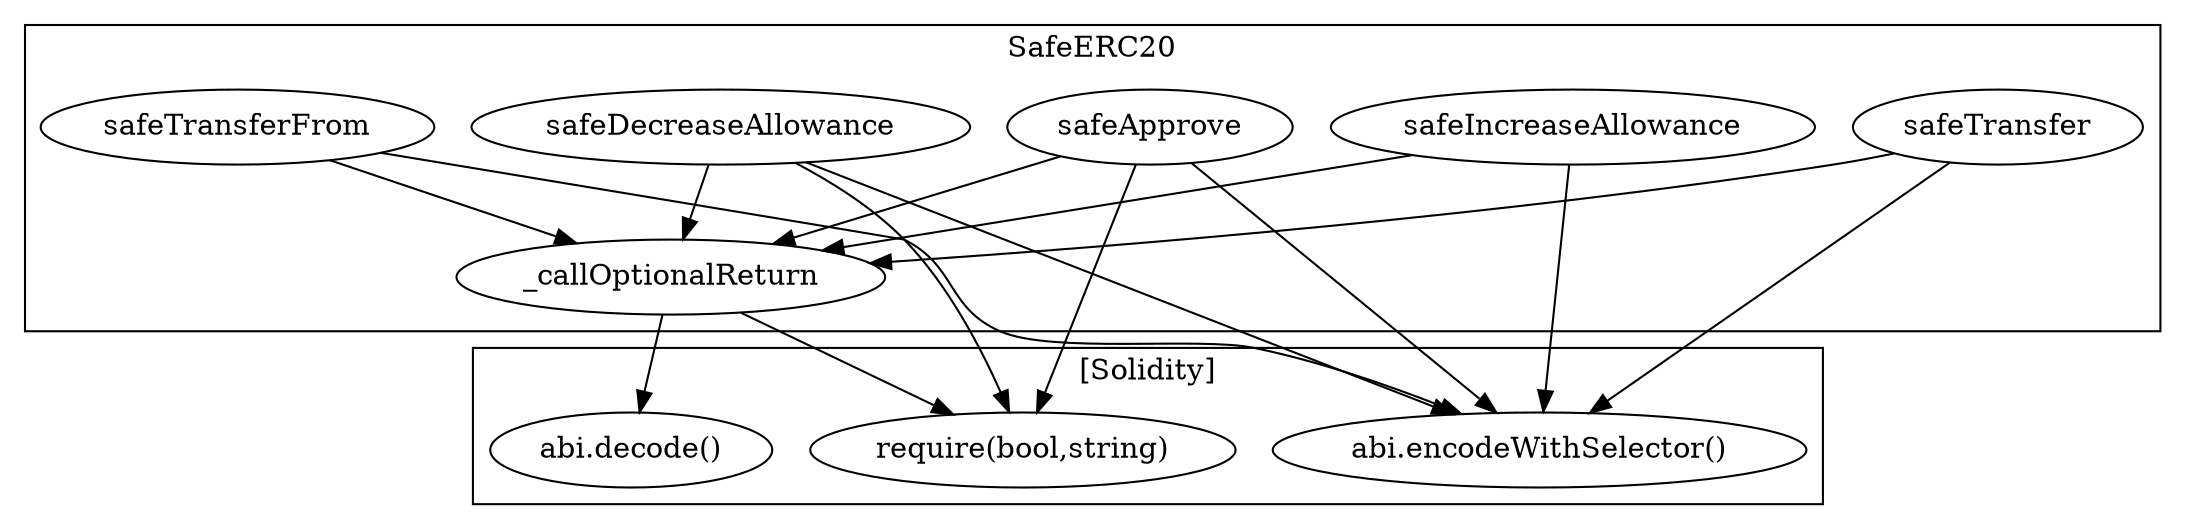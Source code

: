strict digraph {
subgraph cluster_872_SafeERC20 {
label = "SafeERC20"
"872_safeTransferFrom" [label="safeTransferFrom"]
"872_safeDecreaseAllowance" [label="safeDecreaseAllowance"]
"872_safeApprove" [label="safeApprove"]
"872_safeIncreaseAllowance" [label="safeIncreaseAllowance"]
"872__callOptionalReturn" [label="_callOptionalReturn"]
"872_safeTransfer" [label="safeTransfer"]
"872_safeTransfer" -> "872__callOptionalReturn"
"872_safeApprove" -> "872__callOptionalReturn"
"872_safeDecreaseAllowance" -> "872__callOptionalReturn"
"872_safeTransferFrom" -> "872__callOptionalReturn"
"872_safeIncreaseAllowance" -> "872__callOptionalReturn"
}subgraph cluster_solidity {
label = "[Solidity]"
"abi.encodeWithSelector()" 
"abi.decode()" 
"require(bool,string)" 
"872_safeDecreaseAllowance" -> "require(bool,string)"
"872_safeApprove" -> "abi.encodeWithSelector()"
"872_safeDecreaseAllowance" -> "abi.encodeWithSelector()"
"872_safeTransferFrom" -> "abi.encodeWithSelector()"
"872__callOptionalReturn" -> "require(bool,string)"
"872__callOptionalReturn" -> "abi.decode()"
"872_safeIncreaseAllowance" -> "abi.encodeWithSelector()"
"872_safeTransfer" -> "abi.encodeWithSelector()"
"872_safeApprove" -> "require(bool,string)"
}
}